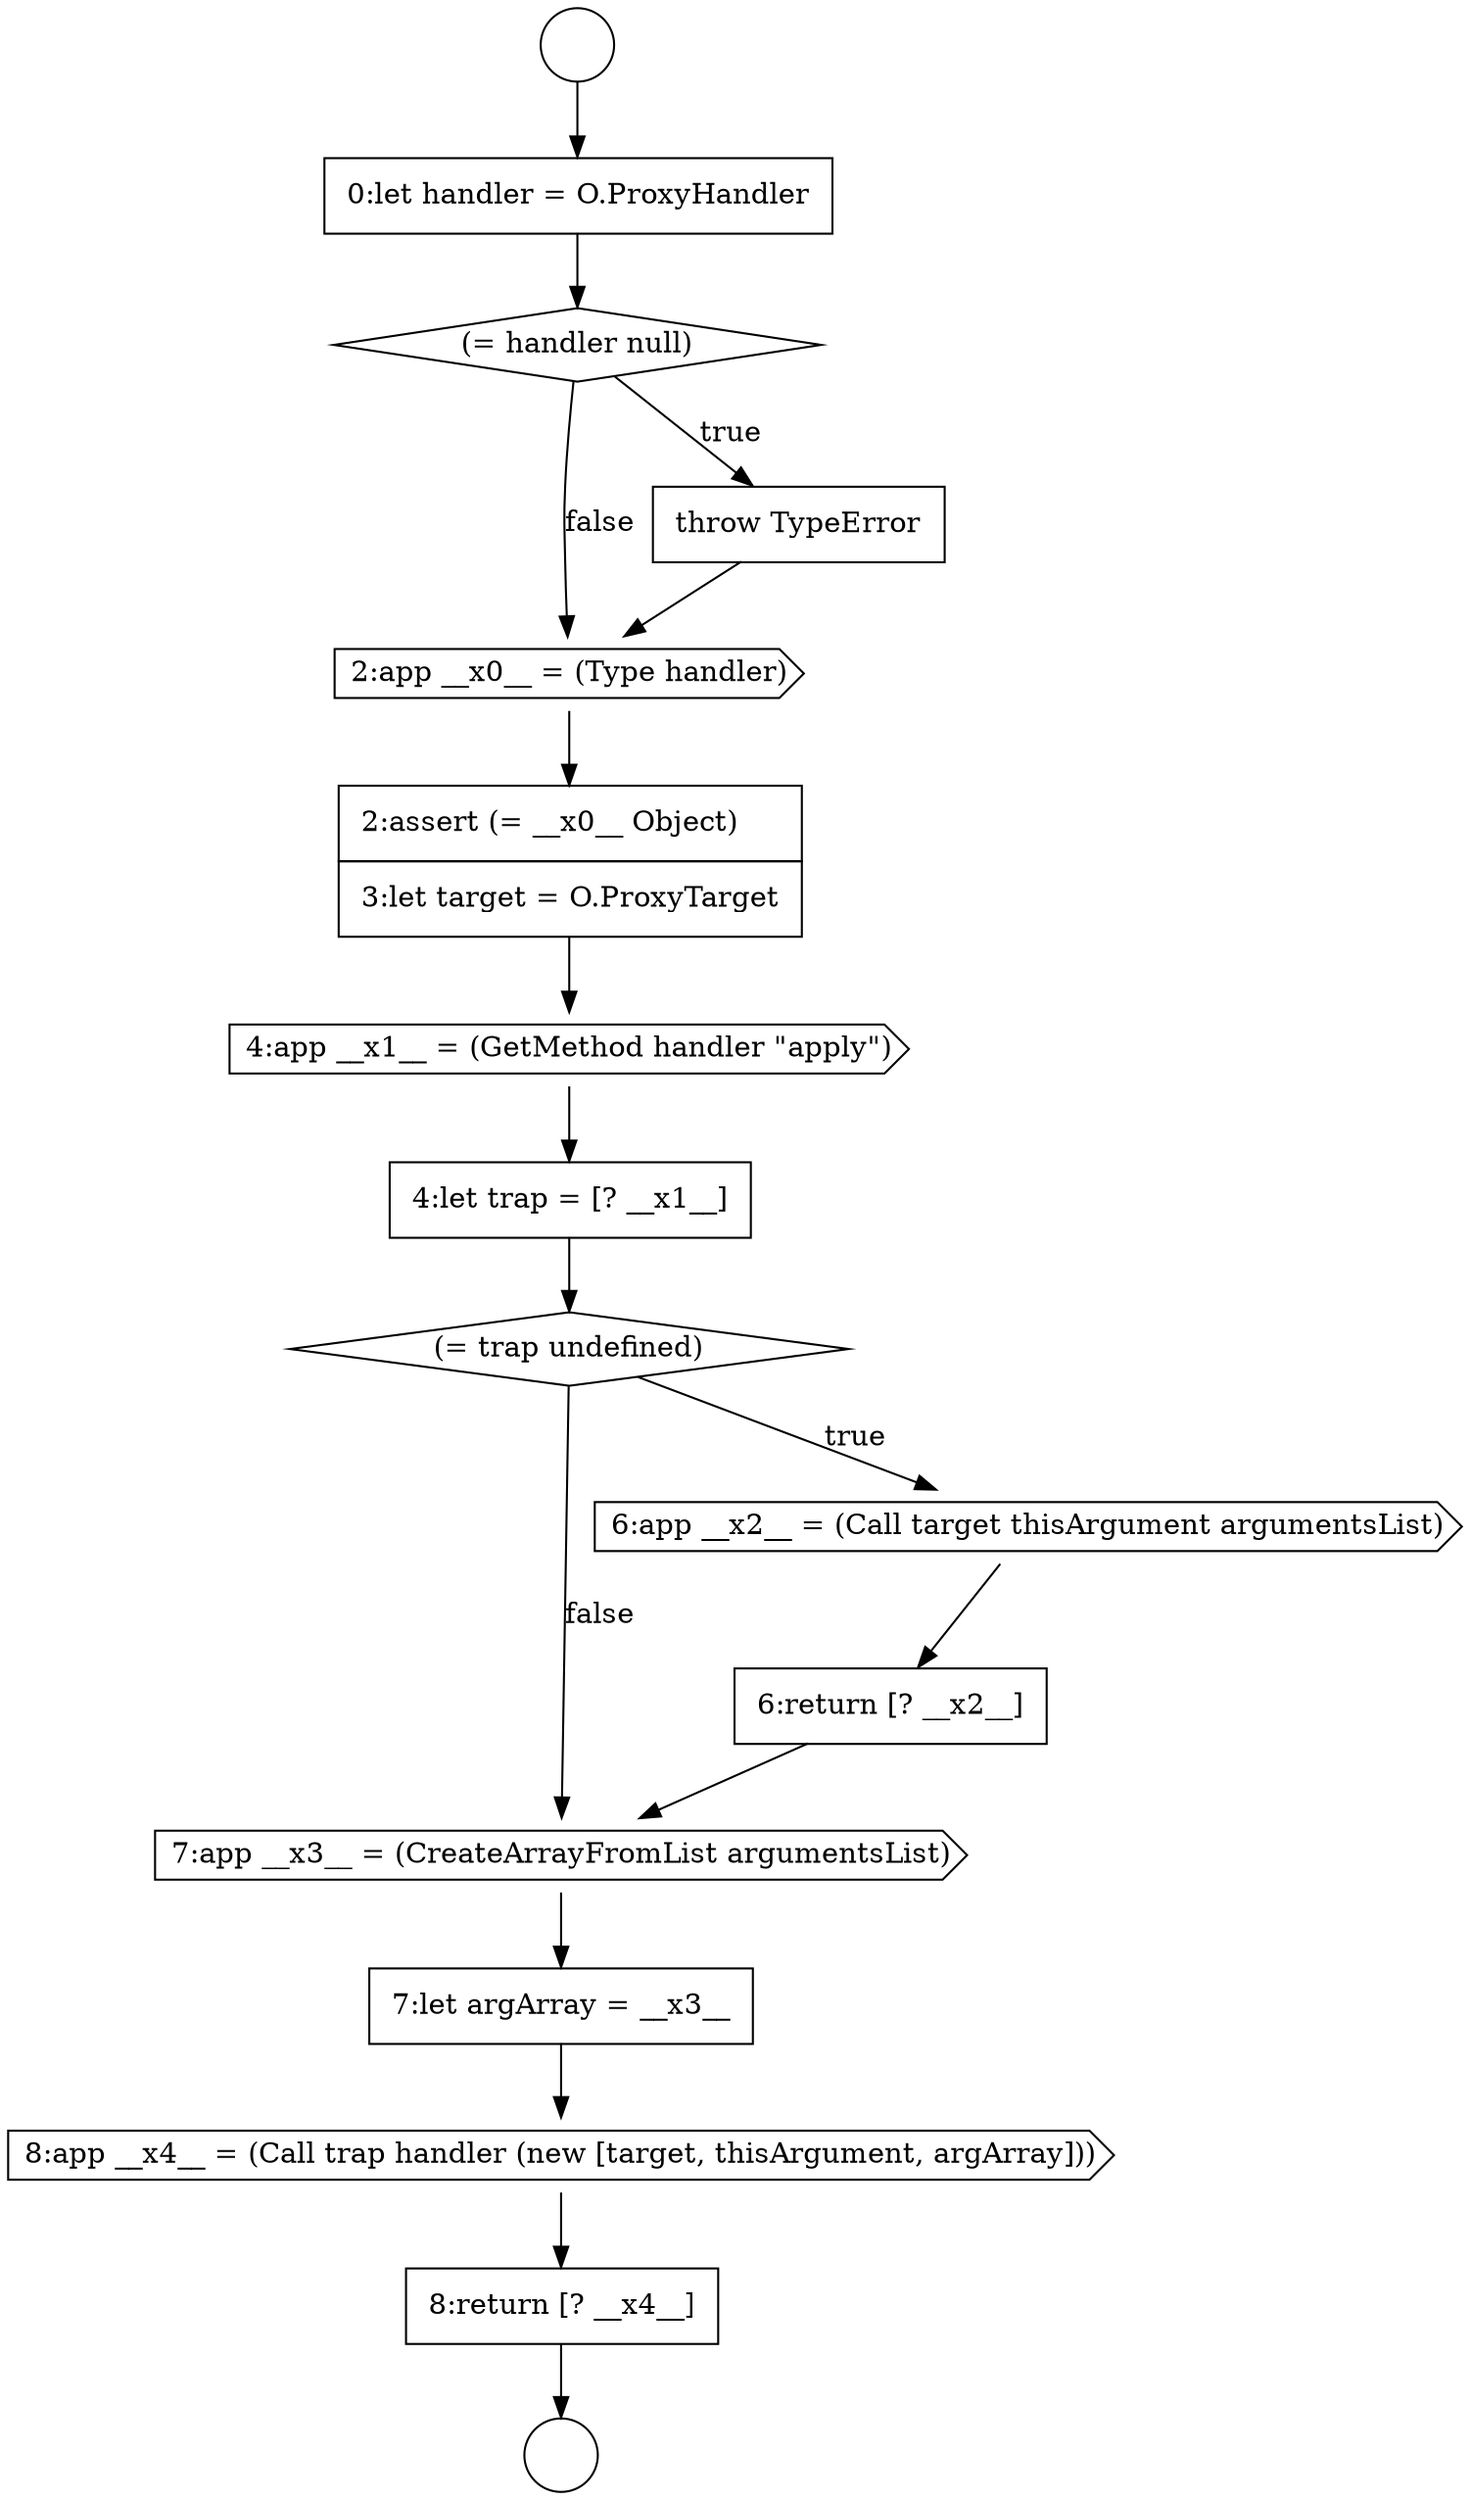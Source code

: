 digraph {
  node3204 [shape=cds, label=<<font color="black">2:app __x0__ = (Type handler)</font>> color="black" fillcolor="white" style=filled]
  node3199 [shape=circle label=" " color="black" fillcolor="white" style=filled]
  node3211 [shape=cds, label=<<font color="black">7:app __x3__ = (CreateArrayFromList argumentsList)</font>> color="black" fillcolor="white" style=filled]
  node3207 [shape=none, margin=0, label=<<font color="black">
    <table border="0" cellborder="1" cellspacing="0" cellpadding="10">
      <tr><td align="left">4:let trap = [? __x1__]</td></tr>
    </table>
  </font>> color="black" fillcolor="white" style=filled]
  node3205 [shape=none, margin=0, label=<<font color="black">
    <table border="0" cellborder="1" cellspacing="0" cellpadding="10">
      <tr><td align="left">2:assert (= __x0__ Object)</td></tr>
      <tr><td align="left">3:let target = O.ProxyTarget</td></tr>
    </table>
  </font>> color="black" fillcolor="white" style=filled]
  node3210 [shape=none, margin=0, label=<<font color="black">
    <table border="0" cellborder="1" cellspacing="0" cellpadding="10">
      <tr><td align="left">6:return [? __x2__]</td></tr>
    </table>
  </font>> color="black" fillcolor="white" style=filled]
  node3201 [shape=none, margin=0, label=<<font color="black">
    <table border="0" cellborder="1" cellspacing="0" cellpadding="10">
      <tr><td align="left">0:let handler = O.ProxyHandler</td></tr>
    </table>
  </font>> color="black" fillcolor="white" style=filled]
  node3213 [shape=cds, label=<<font color="black">8:app __x4__ = (Call trap handler (new [target, thisArgument, argArray]))</font>> color="black" fillcolor="white" style=filled]
  node3208 [shape=diamond, label=<<font color="black">(= trap undefined)</font>> color="black" fillcolor="white" style=filled]
  node3206 [shape=cds, label=<<font color="black">4:app __x1__ = (GetMethod handler &quot;apply&quot;)</font>> color="black" fillcolor="white" style=filled]
  node3202 [shape=diamond, label=<<font color="black">(= handler null)</font>> color="black" fillcolor="white" style=filled]
  node3203 [shape=none, margin=0, label=<<font color="black">
    <table border="0" cellborder="1" cellspacing="0" cellpadding="10">
      <tr><td align="left">throw TypeError</td></tr>
    </table>
  </font>> color="black" fillcolor="white" style=filled]
  node3214 [shape=none, margin=0, label=<<font color="black">
    <table border="0" cellborder="1" cellspacing="0" cellpadding="10">
      <tr><td align="left">8:return [? __x4__]</td></tr>
    </table>
  </font>> color="black" fillcolor="white" style=filled]
  node3209 [shape=cds, label=<<font color="black">6:app __x2__ = (Call target thisArgument argumentsList)</font>> color="black" fillcolor="white" style=filled]
  node3212 [shape=none, margin=0, label=<<font color="black">
    <table border="0" cellborder="1" cellspacing="0" cellpadding="10">
      <tr><td align="left">7:let argArray = __x3__</td></tr>
    </table>
  </font>> color="black" fillcolor="white" style=filled]
  node3200 [shape=circle label=" " color="black" fillcolor="white" style=filled]
  node3207 -> node3208 [ color="black"]
  node3212 -> node3213 [ color="black"]
  node3210 -> node3211 [ color="black"]
  node3211 -> node3212 [ color="black"]
  node3214 -> node3200 [ color="black"]
  node3213 -> node3214 [ color="black"]
  node3202 -> node3203 [label=<<font color="black">true</font>> color="black"]
  node3202 -> node3204 [label=<<font color="black">false</font>> color="black"]
  node3203 -> node3204 [ color="black"]
  node3201 -> node3202 [ color="black"]
  node3208 -> node3209 [label=<<font color="black">true</font>> color="black"]
  node3208 -> node3211 [label=<<font color="black">false</font>> color="black"]
  node3206 -> node3207 [ color="black"]
  node3209 -> node3210 [ color="black"]
  node3205 -> node3206 [ color="black"]
  node3199 -> node3201 [ color="black"]
  node3204 -> node3205 [ color="black"]
}
